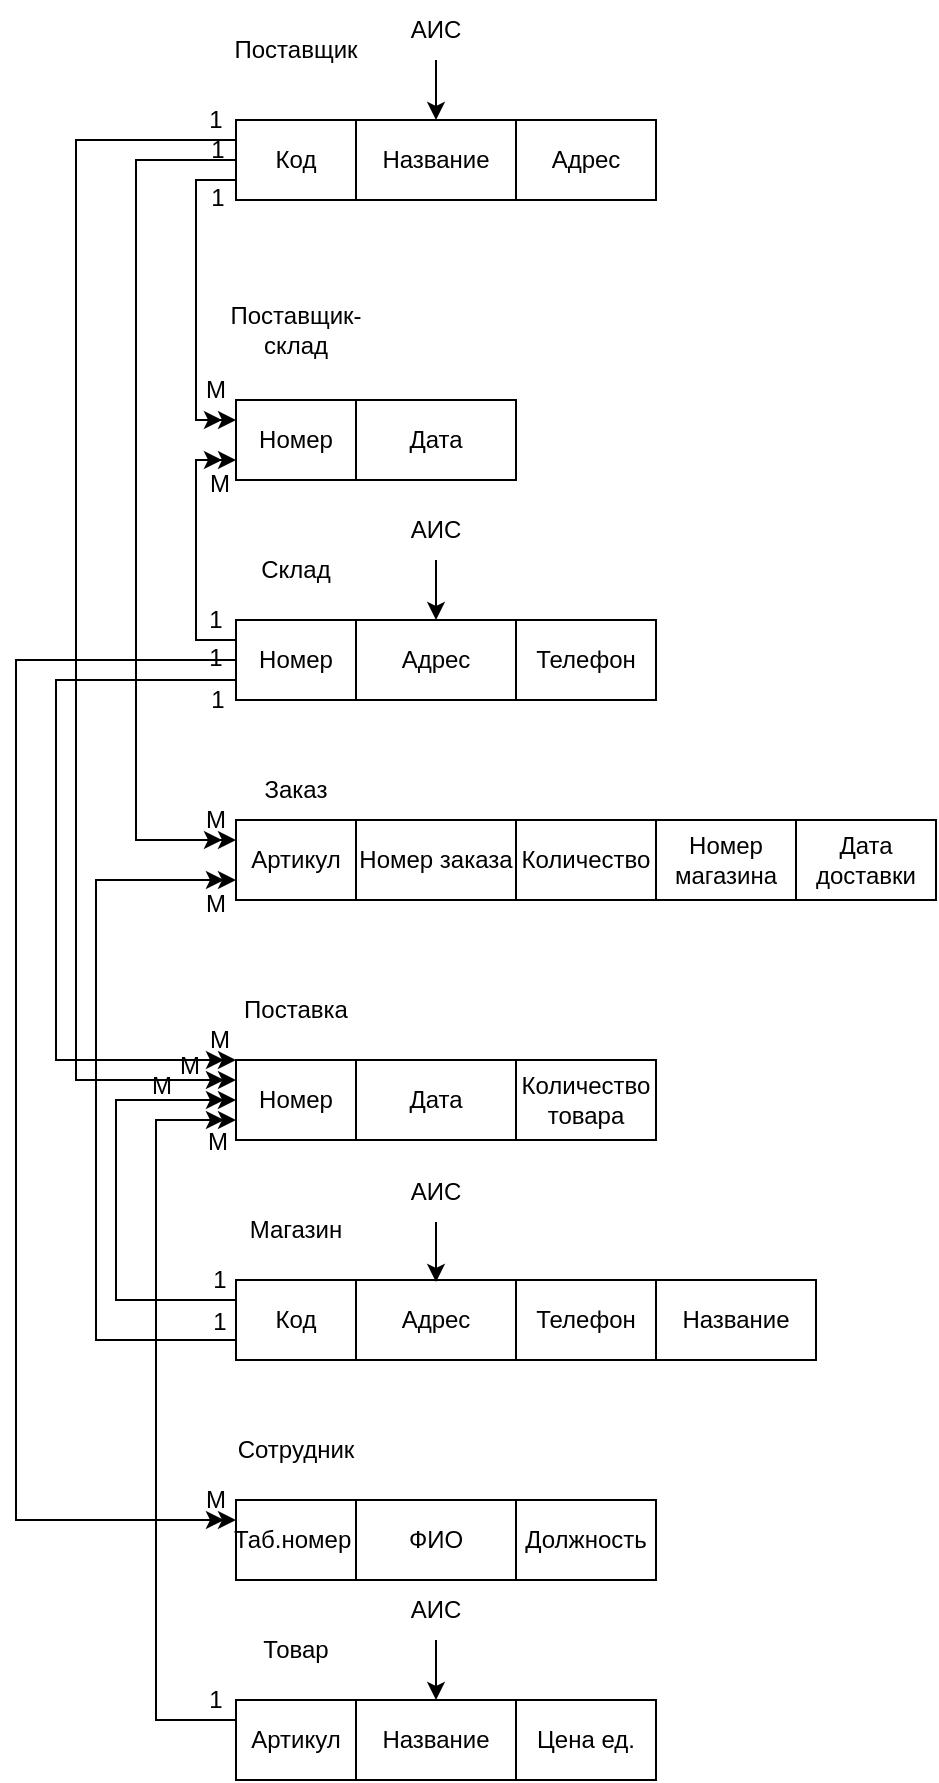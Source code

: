<mxfile version="15.7.1" type="github">
  <diagram id="AqqRs6SGASjGlOZvsNT_" name="Page-1">
    <mxGraphModel dx="1278" dy="547" grid="1" gridSize="10" guides="1" tooltips="1" connect="1" arrows="1" fold="1" page="1" pageScale="1" pageWidth="2336" pageHeight="1654" math="0" shadow="0">
      <root>
        <mxCell id="0" />
        <mxCell id="1" parent="0" />
        <mxCell id="BXCecre0aYI0UWFLJ0d8-13" value="" style="group" vertex="1" connectable="0" parent="1">
          <mxGeometry x="300" y="60" width="210" height="90" as="geometry" />
        </mxCell>
        <mxCell id="BXCecre0aYI0UWFLJ0d8-1" value="Поставщик" style="text;html=1;strokeColor=none;fillColor=none;align=center;verticalAlign=middle;whiteSpace=wrap;rounded=0;" vertex="1" parent="BXCecre0aYI0UWFLJ0d8-13">
          <mxGeometry width="60" height="30" as="geometry" />
        </mxCell>
        <mxCell id="BXCecre0aYI0UWFLJ0d8-9" value="Код" style="rounded=0;whiteSpace=wrap;html=1;" vertex="1" parent="BXCecre0aYI0UWFLJ0d8-13">
          <mxGeometry y="50" width="60" height="40" as="geometry" />
        </mxCell>
        <mxCell id="BXCecre0aYI0UWFLJ0d8-10" value="Название" style="rounded=0;whiteSpace=wrap;html=1;" vertex="1" parent="BXCecre0aYI0UWFLJ0d8-13">
          <mxGeometry x="60" y="50" width="80" height="40" as="geometry" />
        </mxCell>
        <mxCell id="BXCecre0aYI0UWFLJ0d8-11" value="Адрес" style="rounded=0;whiteSpace=wrap;html=1;" vertex="1" parent="BXCecre0aYI0UWFLJ0d8-13">
          <mxGeometry x="140" y="50" width="70" height="40" as="geometry" />
        </mxCell>
        <mxCell id="BXCecre0aYI0UWFLJ0d8-92" value="" style="group" vertex="1" connectable="0" parent="BXCecre0aYI0UWFLJ0d8-13">
          <mxGeometry x="70" y="-10" width="60" height="60" as="geometry" />
        </mxCell>
        <mxCell id="BXCecre0aYI0UWFLJ0d8-90" value="АИС" style="text;html=1;strokeColor=none;fillColor=none;align=center;verticalAlign=middle;whiteSpace=wrap;rounded=0;" vertex="1" parent="BXCecre0aYI0UWFLJ0d8-92">
          <mxGeometry width="60" height="30" as="geometry" />
        </mxCell>
        <mxCell id="BXCecre0aYI0UWFLJ0d8-91" value="" style="endArrow=classic;html=1;rounded=0;exitX=0.5;exitY=1;exitDx=0;exitDy=0;" edge="1" parent="BXCecre0aYI0UWFLJ0d8-92" source="BXCecre0aYI0UWFLJ0d8-90">
          <mxGeometry width="50" height="50" relative="1" as="geometry">
            <mxPoint x="30" y="160" as="sourcePoint" />
            <mxPoint x="30" y="60" as="targetPoint" />
          </mxGeometry>
        </mxCell>
        <mxCell id="BXCecre0aYI0UWFLJ0d8-41" value="" style="group" vertex="1" connectable="0" parent="1">
          <mxGeometry x="300" y="860" width="210" height="80" as="geometry" />
        </mxCell>
        <mxCell id="BXCecre0aYI0UWFLJ0d8-26" value="Товар" style="text;html=1;strokeColor=none;fillColor=none;align=center;verticalAlign=middle;whiteSpace=wrap;rounded=0;" vertex="1" parent="BXCecre0aYI0UWFLJ0d8-41">
          <mxGeometry width="60" height="30" as="geometry" />
        </mxCell>
        <mxCell id="BXCecre0aYI0UWFLJ0d8-37" value="Артикул" style="rounded=0;whiteSpace=wrap;html=1;" vertex="1" parent="BXCecre0aYI0UWFLJ0d8-41">
          <mxGeometry y="40" width="60" height="40" as="geometry" />
        </mxCell>
        <mxCell id="BXCecre0aYI0UWFLJ0d8-38" value="Название" style="rounded=0;whiteSpace=wrap;html=1;" vertex="1" parent="BXCecre0aYI0UWFLJ0d8-41">
          <mxGeometry x="60" y="40" width="80" height="40" as="geometry" />
        </mxCell>
        <mxCell id="BXCecre0aYI0UWFLJ0d8-39" value="Цена ед." style="rounded=0;whiteSpace=wrap;html=1;" vertex="1" parent="BXCecre0aYI0UWFLJ0d8-41">
          <mxGeometry x="140" y="40" width="70" height="40" as="geometry" />
        </mxCell>
        <mxCell id="BXCecre0aYI0UWFLJ0d8-42" value="" style="group" vertex="1" connectable="0" parent="1">
          <mxGeometry x="300" y="760" width="210" height="80" as="geometry" />
        </mxCell>
        <mxCell id="BXCecre0aYI0UWFLJ0d8-4" value="Сотрудник" style="text;html=1;strokeColor=none;fillColor=none;align=center;verticalAlign=middle;whiteSpace=wrap;rounded=0;" vertex="1" parent="BXCecre0aYI0UWFLJ0d8-42">
          <mxGeometry width="60" height="30" as="geometry" />
        </mxCell>
        <mxCell id="BXCecre0aYI0UWFLJ0d8-34" value="Таб.номер&amp;nbsp;" style="rounded=0;whiteSpace=wrap;html=1;" vertex="1" parent="BXCecre0aYI0UWFLJ0d8-42">
          <mxGeometry y="40" width="60" height="40" as="geometry" />
        </mxCell>
        <mxCell id="BXCecre0aYI0UWFLJ0d8-35" value="ФИО" style="rounded=0;whiteSpace=wrap;html=1;" vertex="1" parent="BXCecre0aYI0UWFLJ0d8-42">
          <mxGeometry x="60" y="40" width="80" height="40" as="geometry" />
        </mxCell>
        <mxCell id="BXCecre0aYI0UWFLJ0d8-36" value="Должность" style="rounded=0;whiteSpace=wrap;html=1;" vertex="1" parent="BXCecre0aYI0UWFLJ0d8-42">
          <mxGeometry x="140" y="40" width="70" height="40" as="geometry" />
        </mxCell>
        <mxCell id="BXCecre0aYI0UWFLJ0d8-43" value="" style="group" vertex="1" connectable="0" parent="1">
          <mxGeometry x="300" y="650" width="290" height="80" as="geometry" />
        </mxCell>
        <mxCell id="BXCecre0aYI0UWFLJ0d8-3" value="Магазин" style="text;html=1;strokeColor=none;fillColor=none;align=center;verticalAlign=middle;whiteSpace=wrap;rounded=0;" vertex="1" parent="BXCecre0aYI0UWFLJ0d8-43">
          <mxGeometry width="60" height="30" as="geometry" />
        </mxCell>
        <mxCell id="BXCecre0aYI0UWFLJ0d8-30" value="Код" style="rounded=0;whiteSpace=wrap;html=1;" vertex="1" parent="BXCecre0aYI0UWFLJ0d8-43">
          <mxGeometry y="40" width="60" height="40" as="geometry" />
        </mxCell>
        <mxCell id="BXCecre0aYI0UWFLJ0d8-31" value="Адрес" style="rounded=0;whiteSpace=wrap;html=1;" vertex="1" parent="BXCecre0aYI0UWFLJ0d8-43">
          <mxGeometry x="60" y="40" width="80" height="40" as="geometry" />
        </mxCell>
        <mxCell id="BXCecre0aYI0UWFLJ0d8-32" value="Телефон" style="rounded=0;whiteSpace=wrap;html=1;" vertex="1" parent="BXCecre0aYI0UWFLJ0d8-43">
          <mxGeometry x="140" y="40" width="70" height="40" as="geometry" />
        </mxCell>
        <mxCell id="BXCecre0aYI0UWFLJ0d8-33" value="Название" style="rounded=0;whiteSpace=wrap;html=1;" vertex="1" parent="BXCecre0aYI0UWFLJ0d8-43">
          <mxGeometry x="210" y="40" width="80" height="40" as="geometry" />
        </mxCell>
        <mxCell id="BXCecre0aYI0UWFLJ0d8-44" value="" style="group" vertex="1" connectable="0" parent="1">
          <mxGeometry x="300" y="540" width="210" height="80" as="geometry" />
        </mxCell>
        <mxCell id="BXCecre0aYI0UWFLJ0d8-7" value="Поставка" style="text;html=1;strokeColor=none;fillColor=none;align=center;verticalAlign=middle;whiteSpace=wrap;rounded=0;" vertex="1" parent="BXCecre0aYI0UWFLJ0d8-44">
          <mxGeometry width="60" height="30" as="geometry" />
        </mxCell>
        <mxCell id="BXCecre0aYI0UWFLJ0d8-27" value="Номер" style="rounded=0;whiteSpace=wrap;html=1;" vertex="1" parent="BXCecre0aYI0UWFLJ0d8-44">
          <mxGeometry y="40" width="60" height="40" as="geometry" />
        </mxCell>
        <mxCell id="BXCecre0aYI0UWFLJ0d8-28" value="Дата" style="rounded=0;whiteSpace=wrap;html=1;" vertex="1" parent="BXCecre0aYI0UWFLJ0d8-44">
          <mxGeometry x="60" y="40" width="80" height="40" as="geometry" />
        </mxCell>
        <mxCell id="BXCecre0aYI0UWFLJ0d8-29" value="Количество товара" style="rounded=0;whiteSpace=wrap;html=1;" vertex="1" parent="BXCecre0aYI0UWFLJ0d8-44">
          <mxGeometry x="140" y="40" width="70" height="40" as="geometry" />
        </mxCell>
        <mxCell id="BXCecre0aYI0UWFLJ0d8-45" value="" style="group" vertex="1" connectable="0" parent="1">
          <mxGeometry x="300" y="430" width="350" height="70" as="geometry" />
        </mxCell>
        <mxCell id="BXCecre0aYI0UWFLJ0d8-2" value="Заказ" style="text;html=1;strokeColor=none;fillColor=none;align=center;verticalAlign=middle;whiteSpace=wrap;rounded=0;" vertex="1" parent="BXCecre0aYI0UWFLJ0d8-45">
          <mxGeometry width="60" height="30" as="geometry" />
        </mxCell>
        <mxCell id="BXCecre0aYI0UWFLJ0d8-21" value="Артикул" style="rounded=0;whiteSpace=wrap;html=1;" vertex="1" parent="BXCecre0aYI0UWFLJ0d8-45">
          <mxGeometry y="30" width="60" height="40" as="geometry" />
        </mxCell>
        <mxCell id="BXCecre0aYI0UWFLJ0d8-22" value="Номер заказа" style="rounded=0;whiteSpace=wrap;html=1;" vertex="1" parent="BXCecre0aYI0UWFLJ0d8-45">
          <mxGeometry x="60" y="30" width="80" height="40" as="geometry" />
        </mxCell>
        <mxCell id="BXCecre0aYI0UWFLJ0d8-23" value="Количество" style="rounded=0;whiteSpace=wrap;html=1;" vertex="1" parent="BXCecre0aYI0UWFLJ0d8-45">
          <mxGeometry x="140" y="30" width="70" height="40" as="geometry" />
        </mxCell>
        <mxCell id="BXCecre0aYI0UWFLJ0d8-24" value="Номер магазина" style="rounded=0;whiteSpace=wrap;html=1;" vertex="1" parent="BXCecre0aYI0UWFLJ0d8-45">
          <mxGeometry x="210" y="30" width="70" height="40" as="geometry" />
        </mxCell>
        <mxCell id="BXCecre0aYI0UWFLJ0d8-25" value="Дата доставки" style="rounded=0;whiteSpace=wrap;html=1;" vertex="1" parent="BXCecre0aYI0UWFLJ0d8-45">
          <mxGeometry x="280" y="30" width="70" height="40" as="geometry" />
        </mxCell>
        <mxCell id="BXCecre0aYI0UWFLJ0d8-46" value="" style="group" vertex="1" connectable="0" parent="1">
          <mxGeometry x="300" y="320" width="210" height="80" as="geometry" />
        </mxCell>
        <mxCell id="BXCecre0aYI0UWFLJ0d8-5" value="Склад" style="text;html=1;strokeColor=none;fillColor=none;align=center;verticalAlign=middle;whiteSpace=wrap;rounded=0;" vertex="1" parent="BXCecre0aYI0UWFLJ0d8-46">
          <mxGeometry width="60" height="30" as="geometry" />
        </mxCell>
        <mxCell id="BXCecre0aYI0UWFLJ0d8-18" value="Номер" style="rounded=0;whiteSpace=wrap;html=1;" vertex="1" parent="BXCecre0aYI0UWFLJ0d8-46">
          <mxGeometry y="40" width="60" height="40" as="geometry" />
        </mxCell>
        <mxCell id="BXCecre0aYI0UWFLJ0d8-19" value="Адрес" style="rounded=0;whiteSpace=wrap;html=1;" vertex="1" parent="BXCecre0aYI0UWFLJ0d8-46">
          <mxGeometry x="60" y="40" width="80" height="40" as="geometry" />
        </mxCell>
        <mxCell id="BXCecre0aYI0UWFLJ0d8-20" value="Телефон" style="rounded=0;whiteSpace=wrap;html=1;" vertex="1" parent="BXCecre0aYI0UWFLJ0d8-46">
          <mxGeometry x="140" y="40" width="70" height="40" as="geometry" />
        </mxCell>
        <mxCell id="BXCecre0aYI0UWFLJ0d8-94" value="АИС" style="text;html=1;strokeColor=none;fillColor=none;align=center;verticalAlign=middle;whiteSpace=wrap;rounded=0;" vertex="1" parent="BXCecre0aYI0UWFLJ0d8-46">
          <mxGeometry x="70" y="-20" width="60" height="30" as="geometry" />
        </mxCell>
        <mxCell id="BXCecre0aYI0UWFLJ0d8-95" value="" style="endArrow=classic;html=1;rounded=0;exitX=0.5;exitY=1;exitDx=0;exitDy=0;" edge="1" parent="BXCecre0aYI0UWFLJ0d8-46" source="BXCecre0aYI0UWFLJ0d8-94">
          <mxGeometry width="50" height="50" relative="1" as="geometry">
            <mxPoint x="-270" y="90" as="sourcePoint" />
            <mxPoint x="100" y="40" as="targetPoint" />
          </mxGeometry>
        </mxCell>
        <mxCell id="BXCecre0aYI0UWFLJ0d8-47" value="" style="group" vertex="1" connectable="0" parent="1">
          <mxGeometry x="300" y="200" width="140" height="90" as="geometry" />
        </mxCell>
        <mxCell id="BXCecre0aYI0UWFLJ0d8-6" value="Поставщик-склад" style="text;html=1;strokeColor=none;fillColor=none;align=center;verticalAlign=middle;whiteSpace=wrap;rounded=0;" vertex="1" parent="BXCecre0aYI0UWFLJ0d8-47">
          <mxGeometry width="60" height="30" as="geometry" />
        </mxCell>
        <mxCell id="BXCecre0aYI0UWFLJ0d8-14" value="Номер" style="rounded=0;whiteSpace=wrap;html=1;" vertex="1" parent="BXCecre0aYI0UWFLJ0d8-47">
          <mxGeometry y="50" width="60" height="40" as="geometry" />
        </mxCell>
        <mxCell id="BXCecre0aYI0UWFLJ0d8-15" value="Дата" style="rounded=0;whiteSpace=wrap;html=1;" vertex="1" parent="BXCecre0aYI0UWFLJ0d8-47">
          <mxGeometry x="60" y="50" width="80" height="40" as="geometry" />
        </mxCell>
        <mxCell id="BXCecre0aYI0UWFLJ0d8-48" style="edgeStyle=orthogonalEdgeStyle;rounded=0;orthogonalLoop=1;jettySize=auto;html=1;exitX=0;exitY=0.25;exitDx=0;exitDy=0;entryX=0;entryY=0.25;entryDx=0;entryDy=0;" edge="1" parent="1" source="BXCecre0aYI0UWFLJ0d8-9" target="BXCecre0aYI0UWFLJ0d8-27">
          <mxGeometry relative="1" as="geometry">
            <Array as="points">
              <mxPoint x="220" y="120" />
              <mxPoint x="220" y="590" />
            </Array>
          </mxGeometry>
        </mxCell>
        <mxCell id="BXCecre0aYI0UWFLJ0d8-49" style="edgeStyle=orthogonalEdgeStyle;rounded=0;orthogonalLoop=1;jettySize=auto;html=1;exitX=0;exitY=0.75;exitDx=0;exitDy=0;entryX=0;entryY=0.25;entryDx=0;entryDy=0;" edge="1" parent="1" source="BXCecre0aYI0UWFLJ0d8-9" target="BXCecre0aYI0UWFLJ0d8-14">
          <mxGeometry relative="1" as="geometry" />
        </mxCell>
        <mxCell id="BXCecre0aYI0UWFLJ0d8-50" style="edgeStyle=orthogonalEdgeStyle;rounded=0;orthogonalLoop=1;jettySize=auto;html=1;exitX=0;exitY=0.25;exitDx=0;exitDy=0;entryX=0;entryY=0.75;entryDx=0;entryDy=0;" edge="1" parent="1" source="BXCecre0aYI0UWFLJ0d8-18" target="BXCecre0aYI0UWFLJ0d8-14">
          <mxGeometry relative="1" as="geometry" />
        </mxCell>
        <mxCell id="BXCecre0aYI0UWFLJ0d8-51" style="edgeStyle=orthogonalEdgeStyle;rounded=0;orthogonalLoop=1;jettySize=auto;html=1;exitX=0;exitY=0.5;exitDx=0;exitDy=0;entryX=0;entryY=0.25;entryDx=0;entryDy=0;" edge="1" parent="1" source="BXCecre0aYI0UWFLJ0d8-9" target="BXCecre0aYI0UWFLJ0d8-21">
          <mxGeometry relative="1" as="geometry">
            <Array as="points">
              <mxPoint x="250" y="130" />
              <mxPoint x="250" y="470" />
            </Array>
          </mxGeometry>
        </mxCell>
        <mxCell id="BXCecre0aYI0UWFLJ0d8-52" style="edgeStyle=orthogonalEdgeStyle;rounded=0;orthogonalLoop=1;jettySize=auto;html=1;exitX=0;exitY=0.25;exitDx=0;exitDy=0;entryX=0;entryY=0.75;entryDx=0;entryDy=0;" edge="1" parent="1" source="BXCecre0aYI0UWFLJ0d8-37" target="BXCecre0aYI0UWFLJ0d8-27">
          <mxGeometry relative="1" as="geometry">
            <Array as="points">
              <mxPoint x="260" y="910" />
              <mxPoint x="260" y="610" />
            </Array>
          </mxGeometry>
        </mxCell>
        <mxCell id="BXCecre0aYI0UWFLJ0d8-55" style="edgeStyle=orthogonalEdgeStyle;rounded=0;orthogonalLoop=1;jettySize=auto;html=1;exitX=0;exitY=0.5;exitDx=0;exitDy=0;entryX=0;entryY=0.25;entryDx=0;entryDy=0;" edge="1" parent="1" source="BXCecre0aYI0UWFLJ0d8-18" target="BXCecre0aYI0UWFLJ0d8-34">
          <mxGeometry relative="1" as="geometry">
            <Array as="points">
              <mxPoint x="190" y="380" />
              <mxPoint x="190" y="810" />
            </Array>
          </mxGeometry>
        </mxCell>
        <mxCell id="BXCecre0aYI0UWFLJ0d8-57" style="edgeStyle=orthogonalEdgeStyle;rounded=0;orthogonalLoop=1;jettySize=auto;html=1;exitX=0;exitY=0.75;exitDx=0;exitDy=0;entryX=0;entryY=0.75;entryDx=0;entryDy=0;" edge="1" parent="1" source="BXCecre0aYI0UWFLJ0d8-30" target="BXCecre0aYI0UWFLJ0d8-21">
          <mxGeometry relative="1" as="geometry">
            <Array as="points">
              <mxPoint x="230" y="720" />
              <mxPoint x="230" y="490" />
            </Array>
          </mxGeometry>
        </mxCell>
        <mxCell id="BXCecre0aYI0UWFLJ0d8-58" style="edgeStyle=orthogonalEdgeStyle;rounded=0;orthogonalLoop=1;jettySize=auto;html=1;exitX=0;exitY=0.75;exitDx=0;exitDy=0;entryX=0;entryY=0;entryDx=0;entryDy=0;" edge="1" parent="1" source="BXCecre0aYI0UWFLJ0d8-18" target="BXCecre0aYI0UWFLJ0d8-27">
          <mxGeometry relative="1" as="geometry">
            <Array as="points">
              <mxPoint x="210" y="390" />
              <mxPoint x="210" y="580" />
            </Array>
          </mxGeometry>
        </mxCell>
        <mxCell id="BXCecre0aYI0UWFLJ0d8-59" style="edgeStyle=orthogonalEdgeStyle;rounded=0;orthogonalLoop=1;jettySize=auto;html=1;exitX=0;exitY=0.25;exitDx=0;exitDy=0;entryX=0;entryY=0.5;entryDx=0;entryDy=0;" edge="1" parent="1" source="BXCecre0aYI0UWFLJ0d8-30" target="BXCecre0aYI0UWFLJ0d8-27">
          <mxGeometry relative="1" as="geometry">
            <Array as="points">
              <mxPoint x="240" y="700" />
              <mxPoint x="240" y="600" />
            </Array>
          </mxGeometry>
        </mxCell>
        <mxCell id="BXCecre0aYI0UWFLJ0d8-60" value="" style="endArrow=classic;html=1;rounded=0;" edge="1" parent="1">
          <mxGeometry width="50" height="50" relative="1" as="geometry">
            <mxPoint x="283" y="280" as="sourcePoint" />
            <mxPoint x="293" y="280" as="targetPoint" />
          </mxGeometry>
        </mxCell>
        <mxCell id="BXCecre0aYI0UWFLJ0d8-61" value="" style="endArrow=classic;html=1;rounded=0;" edge="1" parent="1">
          <mxGeometry width="50" height="50" relative="1" as="geometry">
            <mxPoint x="283" y="260" as="sourcePoint" />
            <mxPoint x="293" y="260" as="targetPoint" />
          </mxGeometry>
        </mxCell>
        <mxCell id="BXCecre0aYI0UWFLJ0d8-62" value="" style="endArrow=classic;html=1;rounded=0;" edge="1" parent="1">
          <mxGeometry width="50" height="50" relative="1" as="geometry">
            <mxPoint x="283" y="470" as="sourcePoint" />
            <mxPoint x="293" y="470" as="targetPoint" />
          </mxGeometry>
        </mxCell>
        <mxCell id="BXCecre0aYI0UWFLJ0d8-63" value="" style="endArrow=classic;html=1;rounded=0;" edge="1" parent="1">
          <mxGeometry width="50" height="50" relative="1" as="geometry">
            <mxPoint x="284" y="490" as="sourcePoint" />
            <mxPoint x="294" y="490" as="targetPoint" />
          </mxGeometry>
        </mxCell>
        <mxCell id="BXCecre0aYI0UWFLJ0d8-64" value="" style="endArrow=classic;html=1;rounded=0;" edge="1" parent="1">
          <mxGeometry width="50" height="50" relative="1" as="geometry">
            <mxPoint x="284" y="580" as="sourcePoint" />
            <mxPoint x="294" y="580" as="targetPoint" />
          </mxGeometry>
        </mxCell>
        <mxCell id="BXCecre0aYI0UWFLJ0d8-65" value="" style="endArrow=classic;html=1;rounded=0;" edge="1" parent="1">
          <mxGeometry width="50" height="50" relative="1" as="geometry">
            <mxPoint x="284" y="590" as="sourcePoint" />
            <mxPoint x="294" y="590" as="targetPoint" />
          </mxGeometry>
        </mxCell>
        <mxCell id="BXCecre0aYI0UWFLJ0d8-66" value="" style="endArrow=classic;html=1;rounded=0;" edge="1" parent="1">
          <mxGeometry width="50" height="50" relative="1" as="geometry">
            <mxPoint x="284" y="600" as="sourcePoint" />
            <mxPoint x="294" y="600" as="targetPoint" />
          </mxGeometry>
        </mxCell>
        <mxCell id="BXCecre0aYI0UWFLJ0d8-67" value="" style="endArrow=classic;html=1;rounded=0;" edge="1" parent="1">
          <mxGeometry width="50" height="50" relative="1" as="geometry">
            <mxPoint x="284" y="610" as="sourcePoint" />
            <mxPoint x="294" y="610" as="targetPoint" />
          </mxGeometry>
        </mxCell>
        <mxCell id="BXCecre0aYI0UWFLJ0d8-68" value="" style="endArrow=classic;html=1;rounded=0;" edge="1" parent="1">
          <mxGeometry width="50" height="50" relative="1" as="geometry">
            <mxPoint x="284" y="810" as="sourcePoint" />
            <mxPoint x="294" y="810" as="targetPoint" />
          </mxGeometry>
        </mxCell>
        <mxCell id="BXCecre0aYI0UWFLJ0d8-70" value="М" style="text;html=1;strokeColor=none;fillColor=none;align=center;verticalAlign=middle;whiteSpace=wrap;rounded=0;" vertex="1" parent="1">
          <mxGeometry x="280" y="235" width="20" height="20" as="geometry" />
        </mxCell>
        <mxCell id="BXCecre0aYI0UWFLJ0d8-72" value="М" style="text;html=1;strokeColor=none;fillColor=none;align=center;verticalAlign=middle;whiteSpace=wrap;rounded=0;" vertex="1" parent="1">
          <mxGeometry x="282" y="282" width="20" height="20" as="geometry" />
        </mxCell>
        <mxCell id="BXCecre0aYI0UWFLJ0d8-73" value="М" style="text;html=1;strokeColor=none;fillColor=none;align=center;verticalAlign=middle;whiteSpace=wrap;rounded=0;" vertex="1" parent="1">
          <mxGeometry x="280" y="450" width="20" height="20" as="geometry" />
        </mxCell>
        <mxCell id="BXCecre0aYI0UWFLJ0d8-74" value="М" style="text;html=1;strokeColor=none;fillColor=none;align=center;verticalAlign=middle;whiteSpace=wrap;rounded=0;" vertex="1" parent="1">
          <mxGeometry x="280" y="492" width="20" height="20" as="geometry" />
        </mxCell>
        <mxCell id="BXCecre0aYI0UWFLJ0d8-75" value="М" style="text;html=1;strokeColor=none;fillColor=none;align=center;verticalAlign=middle;whiteSpace=wrap;rounded=0;" vertex="1" parent="1">
          <mxGeometry x="282" y="560" width="20" height="20" as="geometry" />
        </mxCell>
        <mxCell id="BXCecre0aYI0UWFLJ0d8-76" value="М" style="text;html=1;strokeColor=none;fillColor=none;align=center;verticalAlign=middle;whiteSpace=wrap;rounded=0;" vertex="1" parent="1">
          <mxGeometry x="267" y="573" width="20" height="20" as="geometry" />
        </mxCell>
        <mxCell id="BXCecre0aYI0UWFLJ0d8-78" value="М" style="text;html=1;strokeColor=none;fillColor=none;align=center;verticalAlign=middle;whiteSpace=wrap;rounded=0;" vertex="1" parent="1">
          <mxGeometry x="253" y="583" width="20" height="20" as="geometry" />
        </mxCell>
        <mxCell id="BXCecre0aYI0UWFLJ0d8-79" value="М" style="text;html=1;strokeColor=none;fillColor=none;align=center;verticalAlign=middle;whiteSpace=wrap;rounded=0;" vertex="1" parent="1">
          <mxGeometry x="281" y="611" width="20" height="20" as="geometry" />
        </mxCell>
        <mxCell id="BXCecre0aYI0UWFLJ0d8-80" value="М" style="text;html=1;strokeColor=none;fillColor=none;align=center;verticalAlign=middle;whiteSpace=wrap;rounded=0;" vertex="1" parent="1">
          <mxGeometry x="280" y="790" width="20" height="20" as="geometry" />
        </mxCell>
        <mxCell id="BXCecre0aYI0UWFLJ0d8-81" value="1" style="text;html=1;strokeColor=none;fillColor=none;align=center;verticalAlign=middle;whiteSpace=wrap;rounded=0;" vertex="1" parent="1">
          <mxGeometry x="280" y="100" width="20" height="20" as="geometry" />
        </mxCell>
        <mxCell id="BXCecre0aYI0UWFLJ0d8-82" value="1" style="text;html=1;strokeColor=none;fillColor=none;align=center;verticalAlign=middle;whiteSpace=wrap;rounded=0;" vertex="1" parent="1">
          <mxGeometry x="281" y="115" width="20" height="20" as="geometry" />
        </mxCell>
        <mxCell id="BXCecre0aYI0UWFLJ0d8-83" value="1" style="text;html=1;strokeColor=none;fillColor=none;align=center;verticalAlign=middle;whiteSpace=wrap;rounded=0;" vertex="1" parent="1">
          <mxGeometry x="281" y="139" width="20" height="20" as="geometry" />
        </mxCell>
        <mxCell id="BXCecre0aYI0UWFLJ0d8-84" value="1" style="text;html=1;strokeColor=none;fillColor=none;align=center;verticalAlign=middle;whiteSpace=wrap;rounded=0;" vertex="1" parent="1">
          <mxGeometry x="280" y="350" width="20" height="20" as="geometry" />
        </mxCell>
        <mxCell id="BXCecre0aYI0UWFLJ0d8-85" value="1" style="text;html=1;strokeColor=none;fillColor=none;align=center;verticalAlign=middle;whiteSpace=wrap;rounded=0;" vertex="1" parent="1">
          <mxGeometry x="281" y="390" width="20" height="20" as="geometry" />
        </mxCell>
        <mxCell id="BXCecre0aYI0UWFLJ0d8-86" value="1" style="text;html=1;strokeColor=none;fillColor=none;align=center;verticalAlign=middle;whiteSpace=wrap;rounded=0;" vertex="1" parent="1">
          <mxGeometry x="280" y="369" width="20" height="20" as="geometry" />
        </mxCell>
        <mxCell id="BXCecre0aYI0UWFLJ0d8-87" value="1" style="text;html=1;strokeColor=none;fillColor=none;align=center;verticalAlign=middle;whiteSpace=wrap;rounded=0;" vertex="1" parent="1">
          <mxGeometry x="282" y="680" width="20" height="20" as="geometry" />
        </mxCell>
        <mxCell id="BXCecre0aYI0UWFLJ0d8-88" value="1" style="text;html=1;strokeColor=none;fillColor=none;align=center;verticalAlign=middle;whiteSpace=wrap;rounded=0;" vertex="1" parent="1">
          <mxGeometry x="282" y="701" width="20" height="20" as="geometry" />
        </mxCell>
        <mxCell id="BXCecre0aYI0UWFLJ0d8-89" value="1" style="text;html=1;strokeColor=none;fillColor=none;align=center;verticalAlign=middle;whiteSpace=wrap;rounded=0;" vertex="1" parent="1">
          <mxGeometry x="280" y="890" width="20" height="20" as="geometry" />
        </mxCell>
        <mxCell id="BXCecre0aYI0UWFLJ0d8-96" value="АИС" style="text;html=1;strokeColor=none;fillColor=none;align=center;verticalAlign=middle;whiteSpace=wrap;rounded=0;" vertex="1" parent="1">
          <mxGeometry x="370" y="840" width="60" height="30" as="geometry" />
        </mxCell>
        <mxCell id="BXCecre0aYI0UWFLJ0d8-97" value="" style="endArrow=classic;html=1;rounded=0;exitX=0.5;exitY=1;exitDx=0;exitDy=0;" edge="1" parent="1" source="BXCecre0aYI0UWFLJ0d8-96">
          <mxGeometry width="50" height="50" relative="1" as="geometry">
            <mxPoint x="30" y="950" as="sourcePoint" />
            <mxPoint x="400" y="900" as="targetPoint" />
          </mxGeometry>
        </mxCell>
        <mxCell id="BXCecre0aYI0UWFLJ0d8-98" value="АИС" style="text;html=1;strokeColor=none;fillColor=none;align=center;verticalAlign=middle;whiteSpace=wrap;rounded=0;" vertex="1" parent="1">
          <mxGeometry x="370" y="631" width="60" height="30" as="geometry" />
        </mxCell>
        <mxCell id="BXCecre0aYI0UWFLJ0d8-99" value="" style="endArrow=classic;html=1;rounded=0;exitX=0.5;exitY=1;exitDx=0;exitDy=0;" edge="1" parent="1" source="BXCecre0aYI0UWFLJ0d8-98">
          <mxGeometry width="50" height="50" relative="1" as="geometry">
            <mxPoint x="30" y="741" as="sourcePoint" />
            <mxPoint x="400" y="691" as="targetPoint" />
          </mxGeometry>
        </mxCell>
      </root>
    </mxGraphModel>
  </diagram>
</mxfile>

